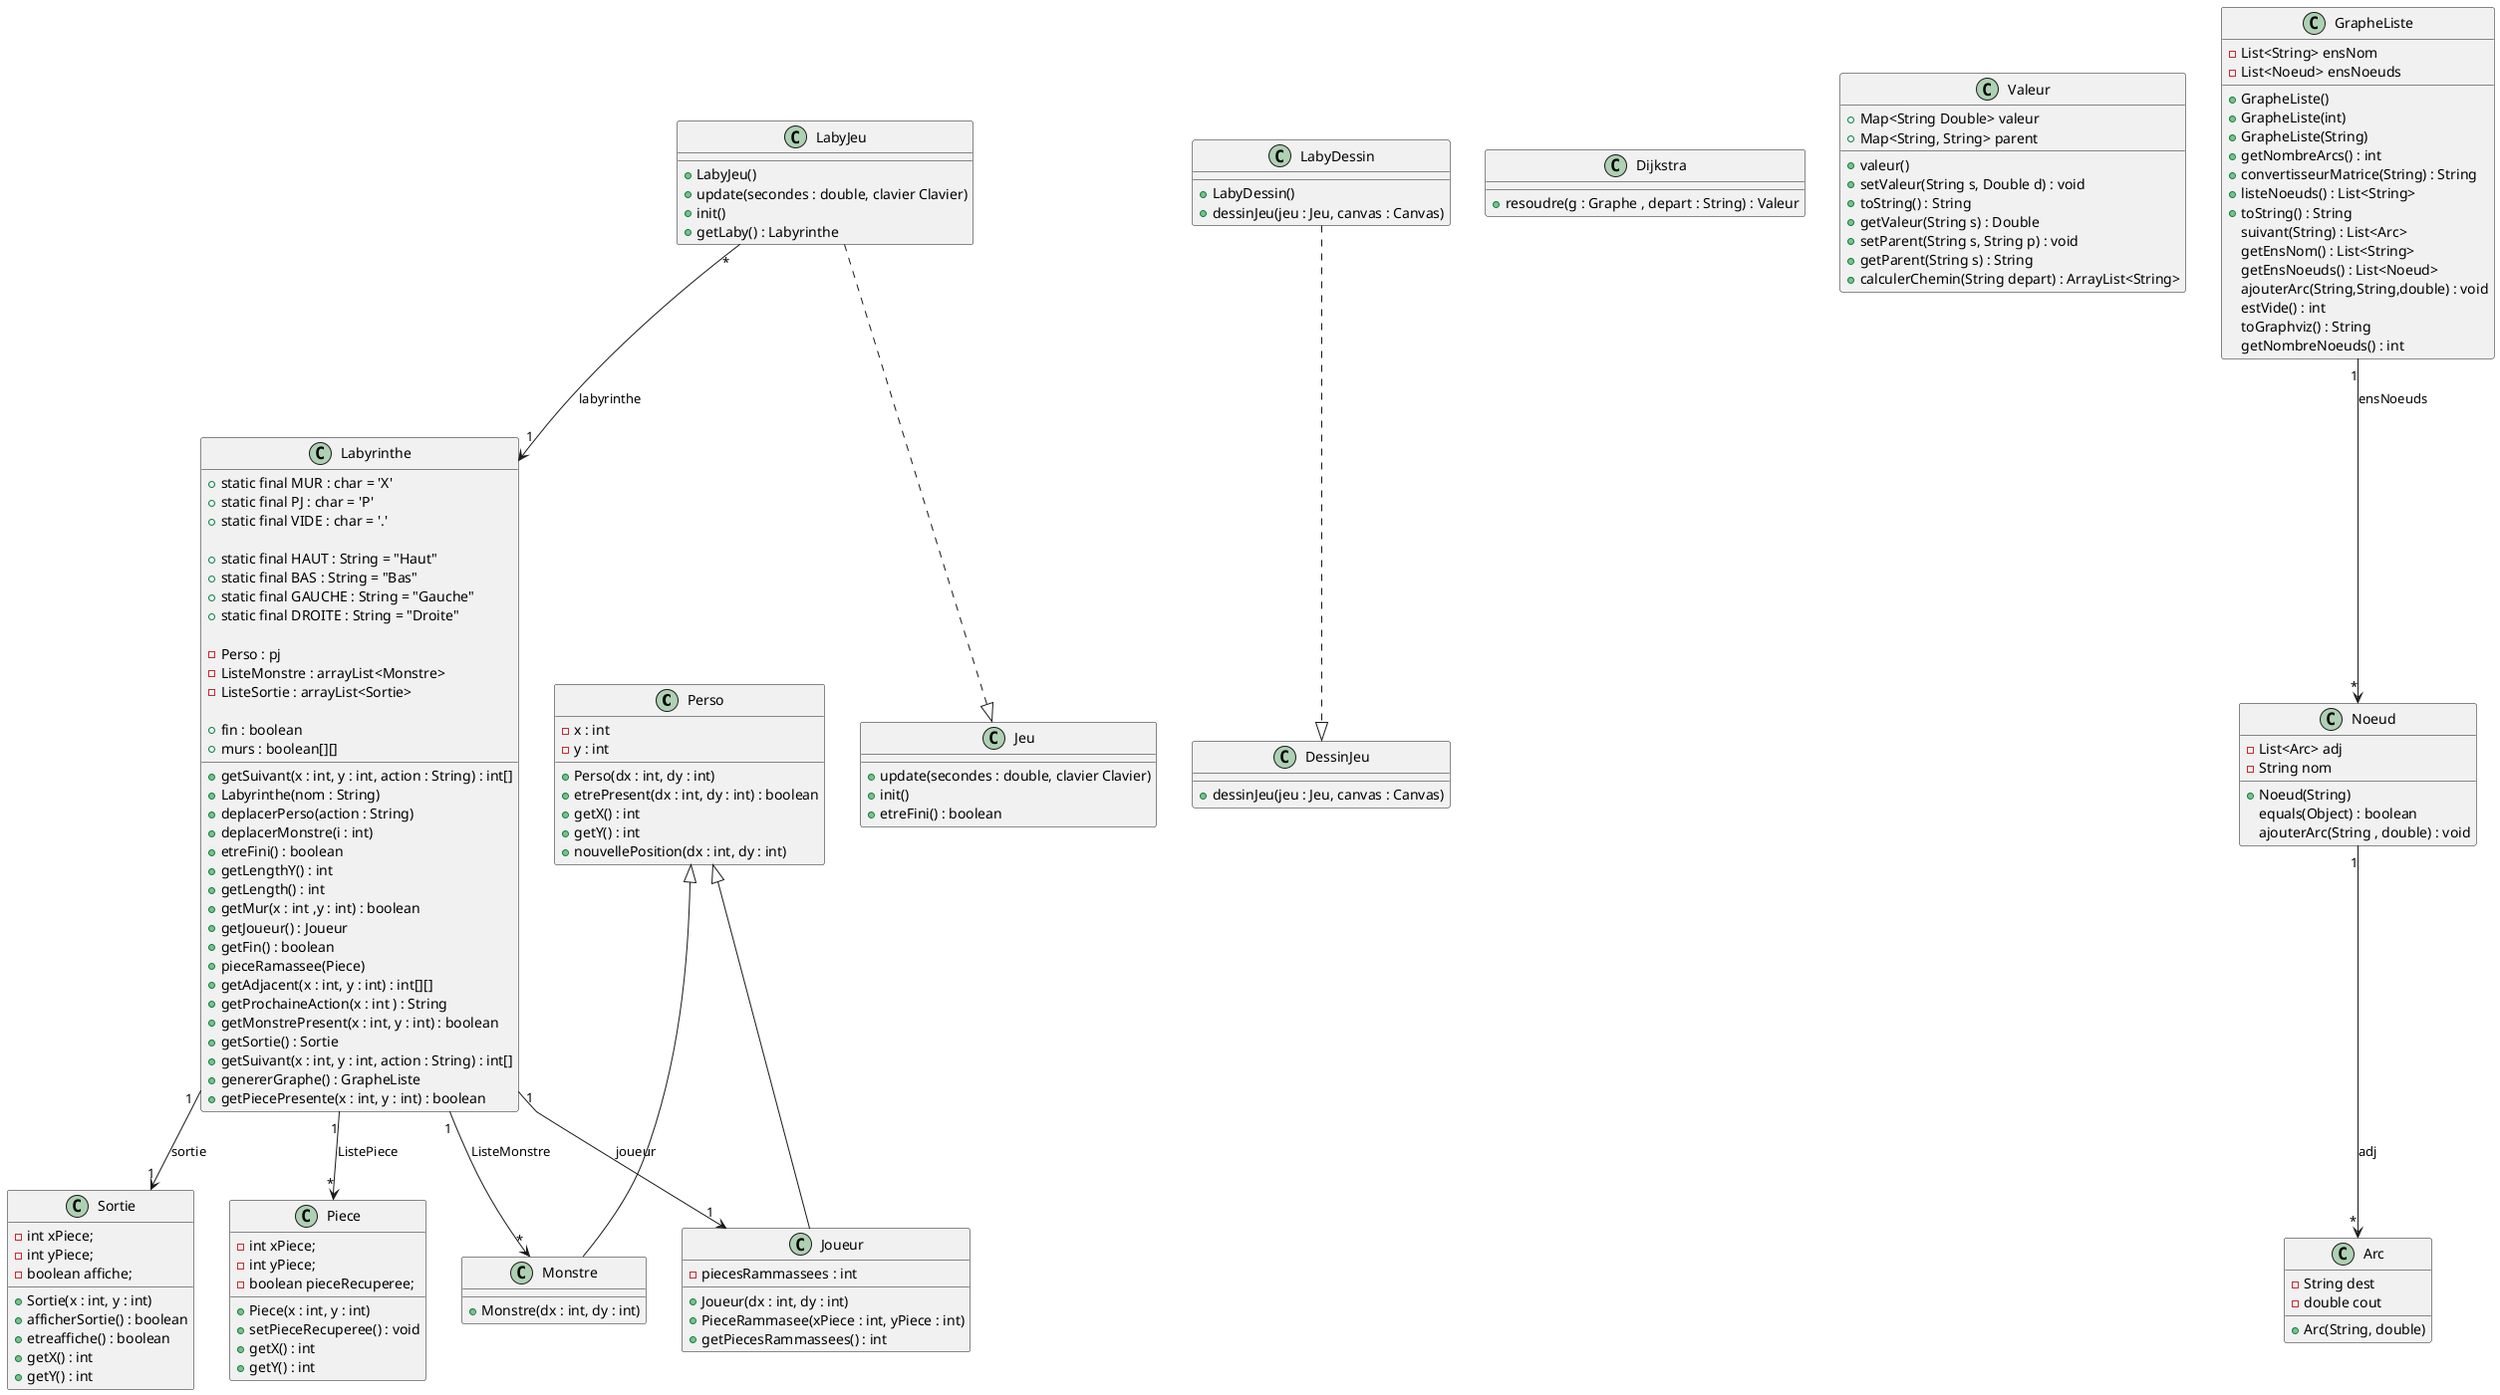 @startuml

class Perso{
	- x : int
	- y : int
	+ Perso(dx : int, dy : int)
	+ etrePresent(dx : int, dy : int) : boolean
	+ getX() : int
	+ getY() : int
	+ nouvellePosition(dx : int, dy : int)
}
class Monstre{
    + Monstre(dx : int, dy : int)
}
Perso <|-- Monstre
class Joueur {
    - piecesRammassees : int
    + Joueur(dx : int, dy : int)
    + PieceRammasee(xPiece : int, yPiece : int)
    + getPiecesRammassees() : int
}
Perso <|-- Joueur


class Labyrinthe{
	+ static final MUR : char = 'X'
	+ static final PJ : char = 'P'
	+ static final VIDE : char = '.'

	+ static final HAUT : String = "Haut"
	+ static final BAS : String = "Bas"
	+ static final GAUCHE : String = "Gauche"
	+ static final DROITE : String = "Droite"

    - Perso : pj
	- ListeMonstre : arrayList<Monstre>
	- ListeSortie : arrayList<Sortie>

    + fin : boolean
	+ murs : boolean[][]

	+ getSuivant(x : int, y : int, action : String) : int[]
	+ Labyrinthe(nom : String)
	+ deplacerPerso(action : String)
	+ deplacerMonstre(i : int)
	+ etreFini() : boolean
	+ getLengthY() : int
	+ getLength() : int
	+ getMur(x : int ,y : int) : boolean
	+ getJoueur() : Joueur
	+ getFin() : boolean
	+ pieceRamassee(Piece)
    + getAdjacent(x : int, y : int) : int[][]
    + getProchaineAction(x : int ) : String
    + getMonstrePresent(x : int, y : int) : boolean
    + getSortie() : Sortie
    + getSuivant(x : int, y : int, action : String) : int[]
    + genererGraphe() : GrapheListe
    + getPiecePresente(x : int, y : int) : boolean
}

Labyrinthe "1" --> "*" Monstre : ListeMonstre
Labyrinthe "1" --> "1" Joueur : joueur
Labyrinthe "1" --> "1" Sortie : sortie
Labyrinthe "1" --> "*" Piece : ListePiece


class LabyDessin {
	+ LabyDessin()
	+ dessinJeu(jeu : Jeu, canvas : Canvas)
}

class DessinJeu{
	+ dessinJeu(jeu : Jeu, canvas : Canvas)
}

LabyDessin ..|> DessinJeu

class LabyJeu{
	+ LabyJeu()
	+ update(secondes : double, clavier Clavier)
	+ init()
	+ getLaby() : Labyrinthe
}

class Jeu{
	+ update(secondes : double, clavier Clavier)
	+ init()
	+ etreFini() : boolean
}
LabyJeu ..|> Jeu
LabyJeu "*" --> "1" Labyrinthe : labyrinthe

class Sortie {
    - int xPiece;
    - int yPiece;
    - boolean affiche;

    + Sortie(x : int, y : int)
    + afficherSortie() : boolean
    + etreaffiche() : boolean
    + getX() : int
    + getY() : int
}

class Piece {
    -int xPiece;
    -int yPiece;
    -boolean pieceRecuperee;

    + Piece(x : int, y : int)
    + setPieceRecuperee() : void
    + getX() : int
    + getY() : int
}

class Dijkstra{
    +resoudre(g : Graphe , depart : String) : Valeur
}

class Valeur{
+valeur()
+Map<String Double> valeur
+Map<String, String> parent
+setValeur(String s, Double d) : void
+toString() : String
+getValeur(String s) : Double
+setParent(String s, String p) : void
+getParent(String s) : String
+calculerChemin(String depart) : ArrayList<String>
}


class GrapheListe{
+GrapheListe()
+GrapheListe(int)
+GrapheListe(String)
-List<String> ensNom
-List<Noeud> ensNoeuds
+getNombreArcs() : int
+convertisseurMatrice(String) : String
+listeNoeuds() : List<String>
+toString() : String
suivant(String) : List<Arc>
getEnsNom() : List<String>
getEnsNoeuds() : List<Noeud>
ajouterArc(String,String,double) : void
estVide() : int
toGraphviz() : String
getNombreNoeuds() : int
}

class Noeud{
+Noeud(String)
-List<Arc> adj
-String nom
equals(Object) : boolean
ajouterArc(String , double) : void
}
GrapheListe "1" --> "*" Noeud : ensNoeuds

class Arc{
+Arc(String, double)
-String dest
-double cout
}
Noeud "1" --> "*" Arc : adj
@enduml